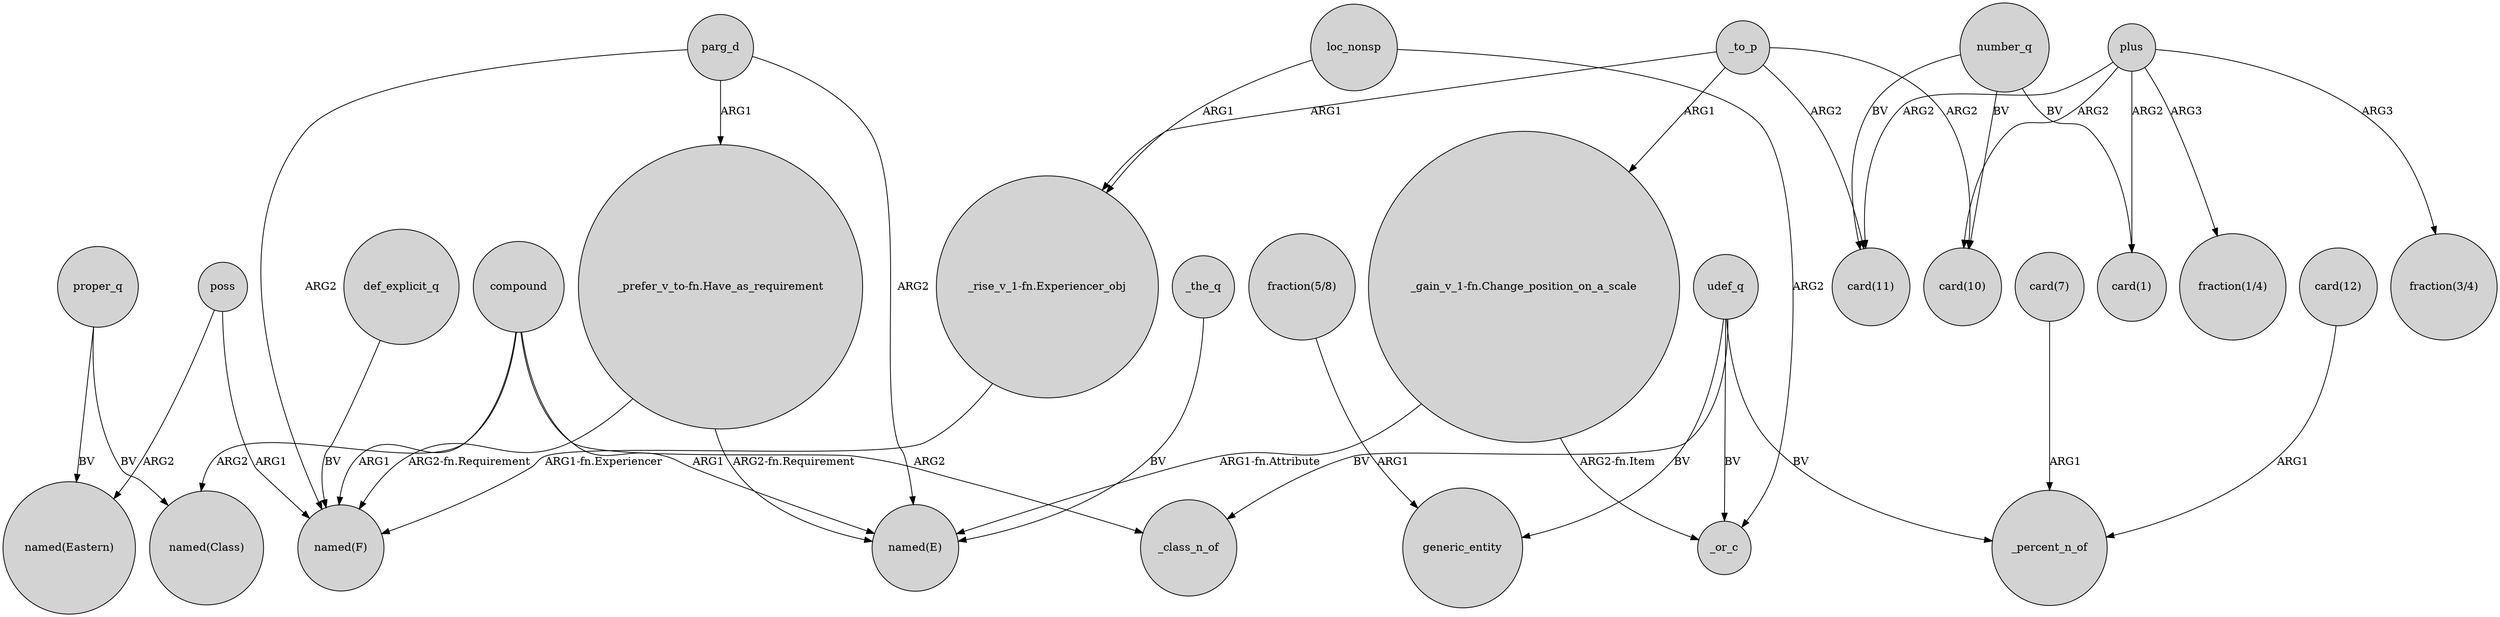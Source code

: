 digraph {
	node [shape=circle style=filled]
	proper_q -> "named(Eastern)" [label=BV]
	parg_d -> "named(E)" [label=ARG2]
	poss -> "named(F)" [label=ARG1]
	"card(7)" -> _percent_n_of [label=ARG1]
	loc_nonsp -> "_rise_v_1-fn.Experiencer_obj" [label=ARG1]
	number_q -> "card(1)" [label=BV]
	compound -> _class_n_of [label=ARG2]
	"fraction(5/8)" -> generic_entity [label=ARG1]
	parg_d -> "named(F)" [label=ARG2]
	"_gain_v_1-fn.Change_position_on_a_scale" -> _or_c [label="ARG2-fn.Item"]
	compound -> "named(Class)" [label=ARG2]
	"_prefer_v_to-fn.Have_as_requirement" -> "named(F)" [label="ARG2-fn.Requirement"]
	compound -> "named(E)" [label=ARG1]
	parg_d -> "_prefer_v_to-fn.Have_as_requirement" [label=ARG1]
	proper_q -> "named(Class)" [label=BV]
	plus -> "card(1)" [label=ARG2]
	udef_q -> generic_entity [label=BV]
	plus -> "card(11)" [label=ARG2]
	udef_q -> _or_c [label=BV]
	_to_p -> "card(11)" [label=ARG2]
	poss -> "named(Eastern)" [label=ARG2]
	udef_q -> _percent_n_of [label=BV]
	_to_p -> "_gain_v_1-fn.Change_position_on_a_scale" [label=ARG1]
	def_explicit_q -> "named(F)" [label=BV]
	"card(12)" -> _percent_n_of [label=ARG1]
	compound -> "named(F)" [label=ARG1]
	number_q -> "card(10)" [label=BV]
	udef_q -> _class_n_of [label=BV]
	plus -> "fraction(1/4)" [label=ARG3]
	_to_p -> "_rise_v_1-fn.Experiencer_obj" [label=ARG1]
	plus -> "fraction(3/4)" [label=ARG3]
	_the_q -> "named(E)" [label=BV]
	"_gain_v_1-fn.Change_position_on_a_scale" -> "named(E)" [label="ARG1-fn.Attribute"]
	number_q -> "card(11)" [label=BV]
	loc_nonsp -> _or_c [label=ARG2]
	_to_p -> "card(10)" [label=ARG2]
	"_prefer_v_to-fn.Have_as_requirement" -> "named(E)" [label="ARG2-fn.Requirement"]
	plus -> "card(10)" [label=ARG2]
	"_rise_v_1-fn.Experiencer_obj" -> "named(F)" [label="ARG1-fn.Experiencer"]
}
